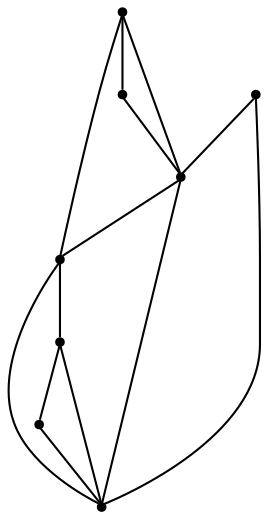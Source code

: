 graph {
  node [shape=point,comment="{\"directed\":false,\"doi\":\"10.1007/978-3-319-73915-1_26\",\"figure\":\"3 (5)\"}"]

  v0 [pos="1473.390486827161,1172.9431573699678"]
  v1 [pos="1354.5746063265717,1133.3373424545252"]
  v2 [pos="1473.390486827161,1212.5499896876245"]
  v3 [pos="1394.1798574344896,1291.7607292915723"]
  v4 [pos="1314.968830614208,1133.337342454525"]
  v5 [pos="1354.5746063265717,1291.7607292915725"]
  v6 [pos="1354.5746063265717,1172.9431573699676"]
  v7 [pos="1275.360431879614,1093.7315275390822"]

  v0 -- v1 [id="-1",pos="1473.390486827161,1172.9431573699678 1354.5746063265717,1133.3373424545252 1354.5746063265717,1133.3373424545252 1354.5746063265717,1133.3373424545252"]
  v2 -- v1 [id="-2",pos="1473.390486827161,1212.5499896876245 1354.5746063265717,1133.3373424545252 1354.5746063265717,1133.3373424545252 1354.5746063265717,1133.3373424545252"]
  v5 -- v3 [id="-6",pos="1354.5746063265717,1291.7607292915725 1394.1798574344896,1291.7607292915723 1394.1798574344896,1291.7607292915723 1394.1798574344896,1291.7607292915723"]
  v0 -- v2 [id="-7",pos="1473.390486827161,1172.9431573699678 1473.390486827161,1212.5499896876245 1473.390486827161,1212.5499896876245 1473.390486827161,1212.5499896876245"]
  v6 -- v0 [id="-11",pos="1354.5746063265717,1172.9431573699676 1473.390486827161,1172.9431573699678 1473.390486827161,1172.9431573699678 1473.390486827161,1172.9431573699678"]
  v4 -- v1 [id="-13",pos="1314.968830614208,1133.337342454525 1354.5746063265717,1133.3373424545252 1354.5746063265717,1133.3373424545252 1354.5746063265717,1133.3373424545252"]
  v7 -- v1 [id="-19",pos="1275.360431879614,1093.7315275390822 1354.5746063265717,1133.3373424545252 1354.5746063265717,1133.3373424545252 1354.5746063265717,1133.3373424545252"]
  v7 -- v4 [id="-20",pos="1275.360431879614,1093.7315275390822 1314.968830614208,1133.337342454525 1314.968830614208,1133.337342454525 1314.968830614208,1133.337342454525"]
  v4 -- v6 [id="-21",pos="1314.968830614208,1133.337342454525 1354.5746063265717,1172.9431573699676 1354.5746063265717,1172.9431573699676 1354.5746063265717,1172.9431573699676"]
  v4 -- v5 [id="-24",pos="1314.968830614208,1133.337342454525 1354.5746063265717,1291.7607292915725 1354.5746063265717,1291.7607292915725 1354.5746063265717,1291.7607292915725"]
  v6 -- v5 [id="-29",pos="1354.5746063265717,1172.9431573699676 1354.5746063265717,1291.7607292915725 1354.5746063265717,1291.7607292915725 1354.5746063265717,1291.7607292915725"]
  v3 -- v4 [id="-31",pos="1394.1798574344896,1291.7607292915723 1314.968830614208,1133.337342454525 1314.968830614208,1133.337342454525 1314.968830614208,1133.337342454525"]
  v1 -- v6 [id="-32",pos="1354.5746063265717,1133.3373424545252 1354.5746063265717,1172.9431573699676 1354.5746063265717,1172.9431573699676 1354.5746063265717,1172.9431573699676"]
}